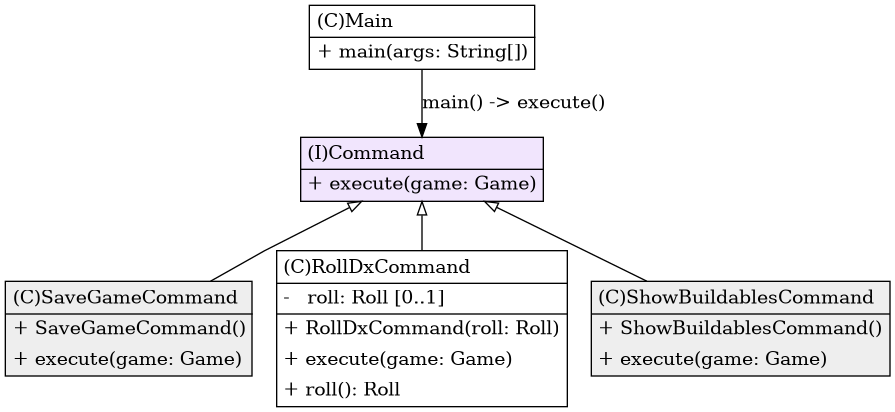 @startuml

/' diagram meta data start
config=StructureConfiguration;
{
  "projectClassification": {
    "searchMode": "OpenProject", // OpenProject, AllProjects
    "includedProjects": "",
    "pathEndKeywords": "*.impl",
    "isClientPath": "",
    "isClientName": "",
    "isTestPath": "",
    "isTestName": "",
    "isMappingPath": "",
    "isMappingName": "",
    "isDataAccessPath": "",
    "isDataAccessName": "",
    "isDataStructurePath": "",
    "isDataStructureName": "",
    "isInterfaceStructuresPath": "",
    "isInterfaceStructuresName": "",
    "isEntryPointPath": "",
    "isEntryPointName": "",
    "treatFinalFieldsAsMandatory": false
  },
  "graphRestriction": {
    "classPackageExcludeFilter": "",
    "classPackageIncludeFilter": "",
    "classNameExcludeFilter": "",
    "classNameIncludeFilter": "",
    "methodNameExcludeFilter": "",
    "methodNameIncludeFilter": "",
    "removeByInheritance": "", // inheritance/annotation based filtering is done in a second step
    "removeByAnnotation": "",
    "removeByClassPackage": "", // cleanup the graph after inheritance/annotation based filtering is done
    "removeByClassName": "",
    "cutMappings": true,
    "cutEnum": false,
    "cutTests": true,
    "cutClient": true,
    "cutDataAccess": true,
    "cutInterfaceStructures": false,
    "cutDataStructures": false,
    "cutGetterAndSetter": true,
    "cutConstructors": false
  },
  "graphTraversal": {
    "forwardDepth": 0,
    "backwardDepth": 2,
    "classPackageExcludeFilter": "",
    "classPackageIncludeFilter": "",
    "classNameExcludeFilter": "",
    "classNameIncludeFilter": "",
    "methodNameExcludeFilter": "",
    "methodNameIncludeFilter": "",
    "hideMappings": false,
    "hideDataStructures": false,
    "hidePrivateMethods": true,
    "hideInterfaceCalls": false, // indirection: implementation -> interface (is hidden) -> implementation
    "onlyShowApplicationEntryPoints": false, // root node is included
    "useMethodCallsForStructureDiagram": "BothDirections" // ForwardOnly, BothDirections, No
  },
  "details": {
    "aggregation": "GroupByClass", // ByClass, GroupByClass, None
    "showClassGenericTypes": true,
    "showMethods": true,
    "showMethodParameterNames": true,
    "showMethodParameterTypes": true,
    "showMethodReturnType": true,
    "showPackageLevels": 0,
    "showDetailedClassStructure": true
  },
  "rootClass": "de.dhbw.karlsruhe.ase.plugin.cli.commands.RollDxCommand",
  "extensionCallbackMethod": "" // qualified.class.name#methodName - signature: public static String method(String)
}
diagram meta data end '/



digraph g {
    rankdir="TB"
    splines=polyline
    

'nodes 


Command1857742349[
	label=<<TABLE BORDER="1" CELLBORDER="0" CELLPADDING="4" CELLSPACING="0">
<TR><TD ALIGN="LEFT" >(I)Command</TD></TR>
<HR/>
<TR><TD ALIGN="LEFT" >+ execute(game: Game)</TD></TR>
</TABLE>>
	style=filled
	margin=0
	shape=plaintext
	fillcolor="#F1E5FD"
];





Main1857742349[
	label=<<TABLE BORDER="1" CELLBORDER="0" CELLPADDING="4" CELLSPACING="0">
<TR><TD ALIGN="LEFT" >(C)Main</TD></TR>
<HR/>
<TR><TD ALIGN="LEFT" >+ main(args: String[])</TD></TR>
</TABLE>>
	style=filled
	margin=0
	shape=plaintext
	fillcolor="#FFFFFF"
];





SaveGameCommand1702927325[
	label=<<TABLE BORDER="1" CELLBORDER="0" CELLPADDING="4" CELLSPACING="0">
<TR><TD ALIGN="LEFT" >(C)SaveGameCommand</TD></TR>
<HR/>
<TR><TD ALIGN="LEFT" >+ SaveGameCommand()</TD></TR>
<TR><TD ALIGN="LEFT" >+ execute(game: Game)</TD></TR>
</TABLE>>
	style=filled
	margin=0
	shape=plaintext
	fillcolor="#EEEEEE"
];

RollDxCommand1702927325[
	label=<<TABLE BORDER="1" CELLBORDER="0" CELLPADDING="4" CELLSPACING="0">
<TR><TD ALIGN="LEFT" >(C)RollDxCommand</TD></TR>
<HR/>
<TR><TD ALIGN="LEFT" >-   roll: Roll [0..1]</TD></TR>
<HR/>
<TR><TD ALIGN="LEFT" >+ RollDxCommand(roll: Roll)</TD></TR>
<TR><TD ALIGN="LEFT" >+ execute(game: Game)</TD></TR>
<TR><TD ALIGN="LEFT" >+ roll(): Roll</TD></TR>
</TABLE>>
	style=filled
	margin=0
	shape=plaintext
	fillcolor="#FFFFFF"
];

ShowBuildablesCommand1702927325[
	label=<<TABLE BORDER="1" CELLBORDER="0" CELLPADDING="4" CELLSPACING="0">
<TR><TD ALIGN="LEFT" >(C)ShowBuildablesCommand</TD></TR>
<HR/>
<TR><TD ALIGN="LEFT" >+ ShowBuildablesCommand()</TD></TR>
<TR><TD ALIGN="LEFT" >+ execute(game: Game)</TD></TR>
</TABLE>>
	style=filled
	margin=0
	shape=plaintext
	fillcolor="#EEEEEE"
];


'
'StartCommand1702927325[
'	label=<<TABLE BORDER="1" CELLBORDER="0" CELLPADDING="4" CELLSPACING="0">
'<TR><TD ALIGN="LEFT" >(C)StartCommand</TD></TR>
'<HR/>
'<TR><TD ALIGN="LEFT" >-   cards: List&lt;Card&gt; [0..*]</TD></TR>
'<HR/>
'<TR><TD ALIGN="LEFT" >+ StartCommand(cards: List&lt;Card&gt;)</TD></TR>
'<TR><TD ALIGN="LEFT" >+ cards(): List&lt;Card&gt;</TD></TR>
'<TR><TD ALIGN="LEFT" >+ execute(game: Game)</TD></TR>
'</TABLE>>
'	style=filled
'	margin=0
'	shape=plaintext
'	fillcolor="#FFFFFF"
'];

'edges    
Command1857742349 -> RollDxCommand1702927325[arrowhead=none, arrowtail=empty, dir=both];
Command1857742349 -> SaveGameCommand1702927325[arrowhead=none, arrowtail=empty, dir=both];
Command1857742349 -> ShowBuildablesCommand1702927325[arrowhead=none, arrowtail=empty, dir=both];
'Command1857742349 -> StartCommand1702927325[arrowhead=none, arrowtail=empty, dir=both];

Main1857742349 -> Command1857742349[label="main() -> execute()"];
    
}
@enduml